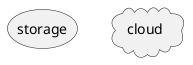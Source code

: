 {
  "sha1": "l46nmw94hkqh7kwhtc6l2nbonvqsvev",
  "insertion": {
    "when": "2024-06-03T18:59:33.667Z",
    "user": "plantuml@gmail.com"
  }
}
@startuml

storage storage

cloud cloud

@enduml
